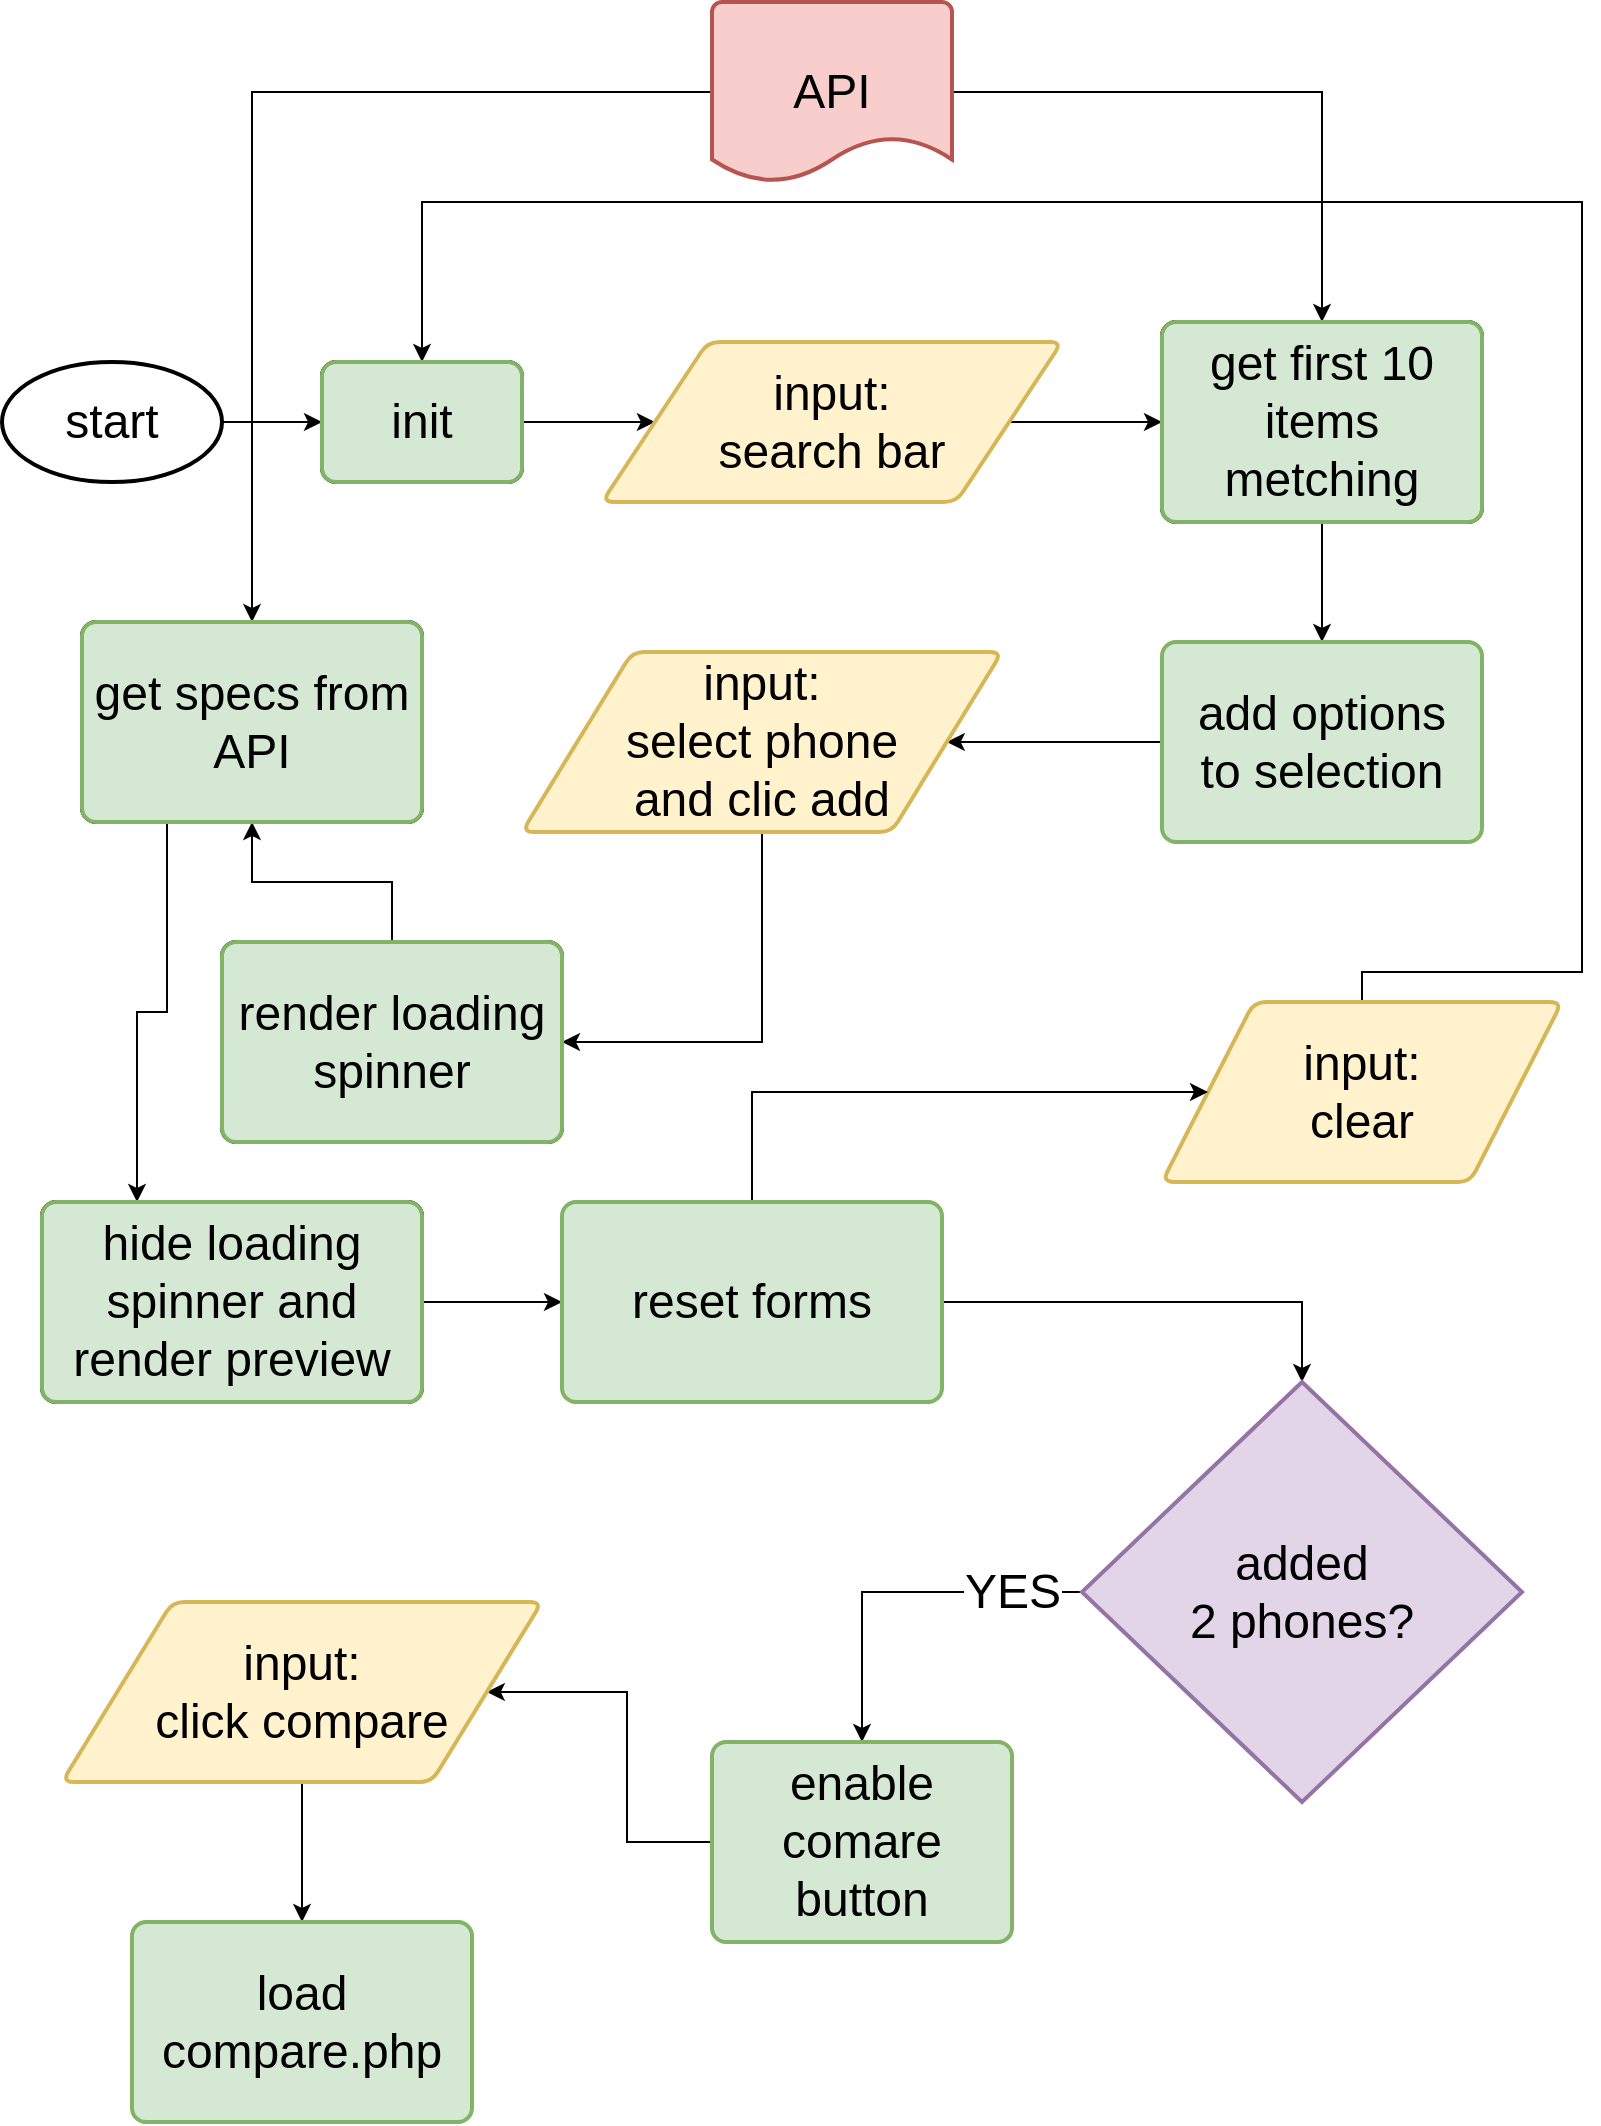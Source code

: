 <mxfile version="17.1.3" type="device"><diagram id="ttpHwTAYTkL0ys6pB_gF" name="Page-1"><mxGraphModel dx="1422" dy="754" grid="1" gridSize="10" guides="1" tooltips="1" connect="1" arrows="1" fold="1" page="1" pageScale="1" pageWidth="850" pageHeight="1100" math="0" shadow="0"><root><mxCell id="0"/><mxCell id="1" parent="0"/><mxCell id="RIbBUrn3GsaDxcQ50FqB-6" style="edgeStyle=orthogonalEdgeStyle;rounded=0;orthogonalLoop=1;jettySize=auto;html=1;exitX=1;exitY=0.5;exitDx=0;exitDy=0;exitPerimeter=0;entryX=0;entryY=0.5;entryDx=0;entryDy=0;fontSize=24;" parent="1" source="RIbBUrn3GsaDxcQ50FqB-4" target="RIbBUrn3GsaDxcQ50FqB-5" edge="1"><mxGeometry relative="1" as="geometry"/></mxCell><mxCell id="RIbBUrn3GsaDxcQ50FqB-4" value="start" style="strokeWidth=2;html=1;shape=mxgraph.flowchart.start_1;whiteSpace=wrap;fontSize=24;" parent="1" vertex="1"><mxGeometry x="10" y="200" width="110" height="60" as="geometry"/></mxCell><mxCell id="RIbBUrn3GsaDxcQ50FqB-8" style="edgeStyle=orthogonalEdgeStyle;rounded=0;orthogonalLoop=1;jettySize=auto;html=1;exitX=1;exitY=0.5;exitDx=0;exitDy=0;fontSize=24;" parent="1" source="RIbBUrn3GsaDxcQ50FqB-5" target="RIbBUrn3GsaDxcQ50FqB-7" edge="1"><mxGeometry relative="1" as="geometry"/></mxCell><mxCell id="RIbBUrn3GsaDxcQ50FqB-5" value="init" style="rounded=1;whiteSpace=wrap;html=1;absoluteArcSize=1;arcSize=14;strokeWidth=2;fontSize=24;" parent="1" vertex="1"><mxGeometry x="170" y="200" width="100" height="60" as="geometry"/></mxCell><mxCell id="RIbBUrn3GsaDxcQ50FqB-13" style="edgeStyle=orthogonalEdgeStyle;rounded=0;orthogonalLoop=1;jettySize=auto;html=1;exitX=1;exitY=0.5;exitDx=0;exitDy=0;entryX=0;entryY=0.5;entryDx=0;entryDy=0;fontSize=24;" parent="1" source="RIbBUrn3GsaDxcQ50FqB-7" target="RIbBUrn3GsaDxcQ50FqB-11" edge="1"><mxGeometry relative="1" as="geometry"/></mxCell><mxCell id="RIbBUrn3GsaDxcQ50FqB-7" value="input:&lt;br&gt;search bar" style="shape=parallelogram;html=1;strokeWidth=2;perimeter=parallelogramPerimeter;whiteSpace=wrap;rounded=1;arcSize=12;size=0.23;fontSize=24;fillColor=#fff2cc;strokeColor=#d6b656;" parent="1" vertex="1"><mxGeometry x="310" y="190" width="230" height="80" as="geometry"/></mxCell><mxCell id="RIbBUrn3GsaDxcQ50FqB-14" style="edgeStyle=orthogonalEdgeStyle;rounded=0;orthogonalLoop=1;jettySize=auto;html=1;entryX=0.5;entryY=0;entryDx=0;entryDy=0;fontSize=24;" parent="1" source="RIbBUrn3GsaDxcQ50FqB-9" target="RIbBUrn3GsaDxcQ50FqB-11" edge="1"><mxGeometry relative="1" as="geometry"/></mxCell><mxCell id="RIbBUrn3GsaDxcQ50FqB-20" style="edgeStyle=orthogonalEdgeStyle;rounded=0;orthogonalLoop=1;jettySize=auto;html=1;fontSize=24;" parent="1" source="RIbBUrn3GsaDxcQ50FqB-9" target="RIbBUrn3GsaDxcQ50FqB-19" edge="1"><mxGeometry relative="1" as="geometry"/></mxCell><mxCell id="RIbBUrn3GsaDxcQ50FqB-9" value="API" style="strokeWidth=2;html=1;shape=mxgraph.flowchart.document2;whiteSpace=wrap;size=0.25;fontSize=24;fillColor=#f8cecc;strokeColor=#b85450;" parent="1" vertex="1"><mxGeometry x="365" y="20" width="120" height="90" as="geometry"/></mxCell><mxCell id="RIbBUrn3GsaDxcQ50FqB-16" style="edgeStyle=orthogonalEdgeStyle;rounded=0;orthogonalLoop=1;jettySize=auto;html=1;entryX=0.5;entryY=0;entryDx=0;entryDy=0;fontSize=24;" parent="1" source="RIbBUrn3GsaDxcQ50FqB-11" target="RIbBUrn3GsaDxcQ50FqB-15" edge="1"><mxGeometry relative="1" as="geometry"/></mxCell><mxCell id="RIbBUrn3GsaDxcQ50FqB-11" value="get first 10 items metching" style="rounded=1;whiteSpace=wrap;html=1;absoluteArcSize=1;arcSize=14;strokeWidth=2;fontSize=24;" parent="1" vertex="1"><mxGeometry x="590" y="180" width="160" height="100" as="geometry"/></mxCell><mxCell id="RIbBUrn3GsaDxcQ50FqB-18" style="edgeStyle=orthogonalEdgeStyle;rounded=0;orthogonalLoop=1;jettySize=auto;html=1;fontSize=24;" parent="1" source="RIbBUrn3GsaDxcQ50FqB-15" target="RIbBUrn3GsaDxcQ50FqB-17" edge="1"><mxGeometry relative="1" as="geometry"/></mxCell><mxCell id="RIbBUrn3GsaDxcQ50FqB-15" value="add options&lt;br&gt;to selection" style="rounded=1;whiteSpace=wrap;html=1;absoluteArcSize=1;arcSize=14;strokeWidth=2;fontSize=24;fillColor=#d5e8d4;strokeColor=#82b366;" parent="1" vertex="1"><mxGeometry x="590" y="340" width="160" height="100" as="geometry"/></mxCell><mxCell id="RIbBUrn3GsaDxcQ50FqB-21" style="edgeStyle=orthogonalEdgeStyle;rounded=0;orthogonalLoop=1;jettySize=auto;html=1;entryX=1;entryY=0.5;entryDx=0;entryDy=0;fontSize=24;" parent="1" source="RIbBUrn3GsaDxcQ50FqB-17" target="RIbBUrn3GsaDxcQ50FqB-22" edge="1"><mxGeometry relative="1" as="geometry"/></mxCell><mxCell id="RIbBUrn3GsaDxcQ50FqB-17" value="input:&lt;br&gt;select phone&lt;br&gt;and clic add" style="shape=parallelogram;html=1;strokeWidth=2;perimeter=parallelogramPerimeter;whiteSpace=wrap;rounded=1;arcSize=12;size=0.23;fontSize=24;fillColor=#fff2cc;strokeColor=#d6b656;" parent="1" vertex="1"><mxGeometry x="270" y="345" width="240" height="90" as="geometry"/></mxCell><mxCell id="RIbBUrn3GsaDxcQ50FqB-25" style="edgeStyle=orthogonalEdgeStyle;rounded=0;orthogonalLoop=1;jettySize=auto;html=1;exitX=0.25;exitY=1;exitDx=0;exitDy=0;entryX=0.25;entryY=0;entryDx=0;entryDy=0;fontSize=24;" parent="1" source="RIbBUrn3GsaDxcQ50FqB-19" target="RIbBUrn3GsaDxcQ50FqB-24" edge="1"><mxGeometry relative="1" as="geometry"/></mxCell><mxCell id="RIbBUrn3GsaDxcQ50FqB-19" value="get specs from API" style="rounded=1;whiteSpace=wrap;html=1;absoluteArcSize=1;arcSize=14;strokeWidth=2;fontSize=24;" parent="1" vertex="1"><mxGeometry x="50" y="330" width="170" height="100" as="geometry"/></mxCell><mxCell id="RIbBUrn3GsaDxcQ50FqB-23" style="edgeStyle=orthogonalEdgeStyle;rounded=0;orthogonalLoop=1;jettySize=auto;html=1;fontSize=24;" parent="1" source="RIbBUrn3GsaDxcQ50FqB-22" target="RIbBUrn3GsaDxcQ50FqB-19" edge="1"><mxGeometry relative="1" as="geometry"/></mxCell><mxCell id="RIbBUrn3GsaDxcQ50FqB-22" value="render loading&lt;br&gt;spinner" style="rounded=1;whiteSpace=wrap;html=1;absoluteArcSize=1;arcSize=14;strokeWidth=2;fontSize=24;" parent="1" vertex="1"><mxGeometry x="120" y="490" width="170" height="100" as="geometry"/></mxCell><mxCell id="RIbBUrn3GsaDxcQ50FqB-28" style="edgeStyle=orthogonalEdgeStyle;rounded=0;orthogonalLoop=1;jettySize=auto;html=1;entryX=0;entryY=0.5;entryDx=0;entryDy=0;fontSize=24;" parent="1" source="RIbBUrn3GsaDxcQ50FqB-24" target="RIbBUrn3GsaDxcQ50FqB-27" edge="1"><mxGeometry relative="1" as="geometry"/></mxCell><mxCell id="RIbBUrn3GsaDxcQ50FqB-24" value="hide loading&lt;br&gt;spinner and&lt;br&gt;render preview" style="rounded=1;whiteSpace=wrap;html=1;absoluteArcSize=1;arcSize=14;strokeWidth=2;fontSize=24;" parent="1" vertex="1"><mxGeometry x="30" y="620" width="190" height="100" as="geometry"/></mxCell><mxCell id="RIbBUrn3GsaDxcQ50FqB-32" style="edgeStyle=orthogonalEdgeStyle;rounded=0;orthogonalLoop=1;jettySize=auto;html=1;entryX=0.5;entryY=0;entryDx=0;entryDy=0;fontSize=24;" parent="1" source="RIbBUrn3GsaDxcQ50FqB-26" target="RIbBUrn3GsaDxcQ50FqB-5" edge="1"><mxGeometry relative="1" as="geometry"><Array as="points"><mxPoint x="800" y="505"/><mxPoint x="800" y="120"/><mxPoint x="220" y="120"/></Array></mxGeometry></mxCell><mxCell id="RIbBUrn3GsaDxcQ50FqB-26" value="input:&lt;br&gt;clear" style="shape=parallelogram;html=1;strokeWidth=2;perimeter=parallelogramPerimeter;whiteSpace=wrap;rounded=1;arcSize=12;size=0.23;fontSize=24;fillColor=#fff2cc;strokeColor=#d6b656;" parent="1" vertex="1"><mxGeometry x="590" y="520" width="200" height="90" as="geometry"/></mxCell><mxCell id="RIbBUrn3GsaDxcQ50FqB-29" style="edgeStyle=orthogonalEdgeStyle;rounded=0;orthogonalLoop=1;jettySize=auto;html=1;entryX=0;entryY=0.5;entryDx=0;entryDy=0;fontSize=24;" parent="1" source="RIbBUrn3GsaDxcQ50FqB-27" target="RIbBUrn3GsaDxcQ50FqB-26" edge="1"><mxGeometry relative="1" as="geometry"><Array as="points"><mxPoint x="385" y="565"/></Array></mxGeometry></mxCell><mxCell id="RIbBUrn3GsaDxcQ50FqB-34" style="edgeStyle=orthogonalEdgeStyle;rounded=0;orthogonalLoop=1;jettySize=auto;html=1;entryX=0.5;entryY=0;entryDx=0;entryDy=0;entryPerimeter=0;fontSize=24;" parent="1" source="RIbBUrn3GsaDxcQ50FqB-27" target="RIbBUrn3GsaDxcQ50FqB-33" edge="1"><mxGeometry relative="1" as="geometry"/></mxCell><mxCell id="RIbBUrn3GsaDxcQ50FqB-27" value="reset forms" style="rounded=1;whiteSpace=wrap;html=1;absoluteArcSize=1;arcSize=14;strokeWidth=2;fontSize=24;fillColor=#d5e8d4;strokeColor=#82b366;" parent="1" vertex="1"><mxGeometry x="290" y="620" width="190" height="100" as="geometry"/></mxCell><mxCell id="RIbBUrn3GsaDxcQ50FqB-36" style="edgeStyle=orthogonalEdgeStyle;rounded=0;orthogonalLoop=1;jettySize=auto;html=1;entryX=0.5;entryY=0;entryDx=0;entryDy=0;fontSize=24;" parent="1" source="RIbBUrn3GsaDxcQ50FqB-33" target="RIbBUrn3GsaDxcQ50FqB-35" edge="1"><mxGeometry relative="1" as="geometry"/></mxCell><mxCell id="RIbBUrn3GsaDxcQ50FqB-37" value="YES" style="edgeLabel;html=1;align=center;verticalAlign=middle;resizable=0;points=[];fontSize=24;" parent="RIbBUrn3GsaDxcQ50FqB-36" vertex="1" connectable="0"><mxGeometry x="-0.124" y="1" relative="1" as="geometry"><mxPoint x="46" y="-1" as="offset"/></mxGeometry></mxCell><mxCell id="RIbBUrn3GsaDxcQ50FqB-33" value="added&lt;br&gt;2 phones?" style="strokeWidth=2;html=1;shape=mxgraph.flowchart.decision;whiteSpace=wrap;fontSize=24;fillColor=#e1d5e7;strokeColor=#9673a6;" parent="1" vertex="1"><mxGeometry x="550" y="710" width="220" height="210" as="geometry"/></mxCell><mxCell id="RIbBUrn3GsaDxcQ50FqB-40" style="edgeStyle=orthogonalEdgeStyle;rounded=0;orthogonalLoop=1;jettySize=auto;html=1;fontSize=24;" parent="1" source="RIbBUrn3GsaDxcQ50FqB-35" target="RIbBUrn3GsaDxcQ50FqB-38" edge="1"><mxGeometry relative="1" as="geometry"/></mxCell><mxCell id="RIbBUrn3GsaDxcQ50FqB-35" value="enable&lt;br&gt;comare button" style="rounded=1;whiteSpace=wrap;html=1;absoluteArcSize=1;arcSize=14;strokeWidth=2;fontSize=24;fillColor=#d5e8d4;strokeColor=#82b366;" parent="1" vertex="1"><mxGeometry x="365" y="890" width="150" height="100" as="geometry"/></mxCell><mxCell id="RIbBUrn3GsaDxcQ50FqB-42" style="edgeStyle=orthogonalEdgeStyle;rounded=0;orthogonalLoop=1;jettySize=auto;html=1;fontSize=24;" parent="1" source="RIbBUrn3GsaDxcQ50FqB-38" target="RIbBUrn3GsaDxcQ50FqB-41" edge="1"><mxGeometry relative="1" as="geometry"/></mxCell><mxCell id="RIbBUrn3GsaDxcQ50FqB-38" value="input:&lt;br&gt;click compare" style="shape=parallelogram;html=1;strokeWidth=2;perimeter=parallelogramPerimeter;whiteSpace=wrap;rounded=1;arcSize=12;size=0.23;fontSize=24;fillColor=#fff2cc;strokeColor=#d6b656;" parent="1" vertex="1"><mxGeometry x="40" y="820" width="240" height="90" as="geometry"/></mxCell><mxCell id="RIbBUrn3GsaDxcQ50FqB-41" value="load compare.php" style="rounded=1;whiteSpace=wrap;html=1;absoluteArcSize=1;arcSize=14;strokeWidth=2;fontSize=24;fillColor=#d5e8d4;strokeColor=#82b366;" parent="1" vertex="1"><mxGeometry x="75" y="980" width="170" height="100" as="geometry"/></mxCell><mxCell id="J_O8C2o1kjuff9MhsNOl-1" value="init" style="rounded=1;whiteSpace=wrap;html=1;absoluteArcSize=1;arcSize=14;strokeWidth=2;fontSize=24;fillColor=#d5e8d4;strokeColor=#82b366;" vertex="1" parent="1"><mxGeometry x="170" y="200" width="100" height="60" as="geometry"/></mxCell><mxCell id="J_O8C2o1kjuff9MhsNOl-2" value="get first 10 items metching" style="rounded=1;whiteSpace=wrap;html=1;absoluteArcSize=1;arcSize=14;strokeWidth=2;fontSize=24;fillColor=#d5e8d4;strokeColor=#82b366;" vertex="1" parent="1"><mxGeometry x="590" y="180" width="160" height="100" as="geometry"/></mxCell><mxCell id="J_O8C2o1kjuff9MhsNOl-3" value="get specs from API" style="rounded=1;whiteSpace=wrap;html=1;absoluteArcSize=1;arcSize=14;strokeWidth=2;fontSize=24;fillColor=#d5e8d4;strokeColor=#82b366;" vertex="1" parent="1"><mxGeometry x="50" y="330" width="170" height="100" as="geometry"/></mxCell><mxCell id="J_O8C2o1kjuff9MhsNOl-4" value="render loading&lt;br&gt;spinner" style="rounded=1;whiteSpace=wrap;html=1;absoluteArcSize=1;arcSize=14;strokeWidth=2;fontSize=24;fillColor=#d5e8d4;strokeColor=#82b366;" vertex="1" parent="1"><mxGeometry x="120" y="490" width="170" height="100" as="geometry"/></mxCell><mxCell id="J_O8C2o1kjuff9MhsNOl-5" value="hide loading&lt;br&gt;spinner and&lt;br&gt;render preview" style="rounded=1;whiteSpace=wrap;html=1;absoluteArcSize=1;arcSize=14;strokeWidth=2;fontSize=24;fillColor=#d5e8d4;strokeColor=#82b366;" vertex="1" parent="1"><mxGeometry x="30" y="620" width="190" height="100" as="geometry"/></mxCell></root></mxGraphModel></diagram></mxfile>